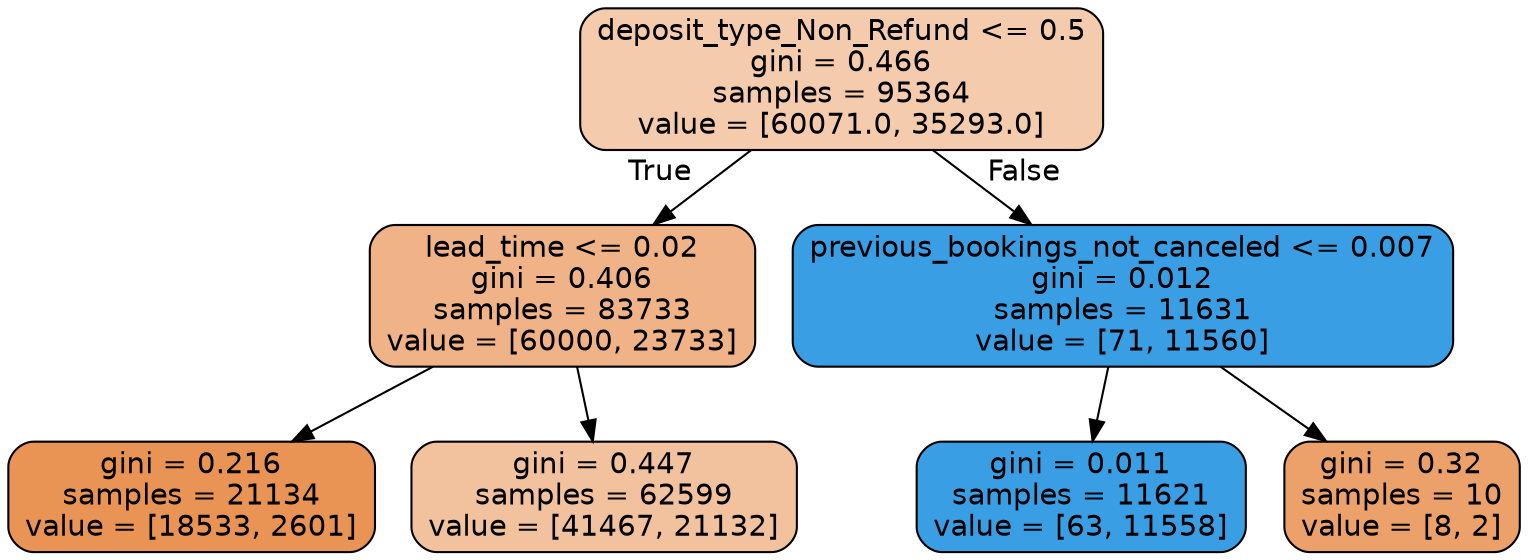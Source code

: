 digraph Tree {
node [shape=box, style="filled, rounded", color="black", fontname="helvetica"] ;
edge [fontname="helvetica"] ;
0 [label="deposit_type_Non_Refund <= 0.5\ngini = 0.466\nsamples = 95364\nvalue = [60071.0, 35293.0]", fillcolor="#f4cbad"] ;
1 [label="lead_time <= 0.02\ngini = 0.406\nsamples = 83733\nvalue = [60000, 23733]", fillcolor="#efb387"] ;
0 -> 1 [labeldistance=2.5, labelangle=45, headlabel="True"] ;
2 [label="gini = 0.216\nsamples = 21134\nvalue = [18533, 2601]", fillcolor="#e99355"] ;
1 -> 2 ;
3 [label="gini = 0.447\nsamples = 62599\nvalue = [41467, 21132]", fillcolor="#f2c19e"] ;
1 -> 3 ;
4 [label="previous_bookings_not_canceled <= 0.007\ngini = 0.012\nsamples = 11631\nvalue = [71, 11560]", fillcolor="#3a9ee5"] ;
0 -> 4 [labeldistance=2.5, labelangle=-45, headlabel="False"] ;
5 [label="gini = 0.011\nsamples = 11621\nvalue = [63, 11558]", fillcolor="#3a9ee5"] ;
4 -> 5 ;
6 [label="gini = 0.32\nsamples = 10\nvalue = [8, 2]", fillcolor="#eca06a"] ;
4 -> 6 ;
}